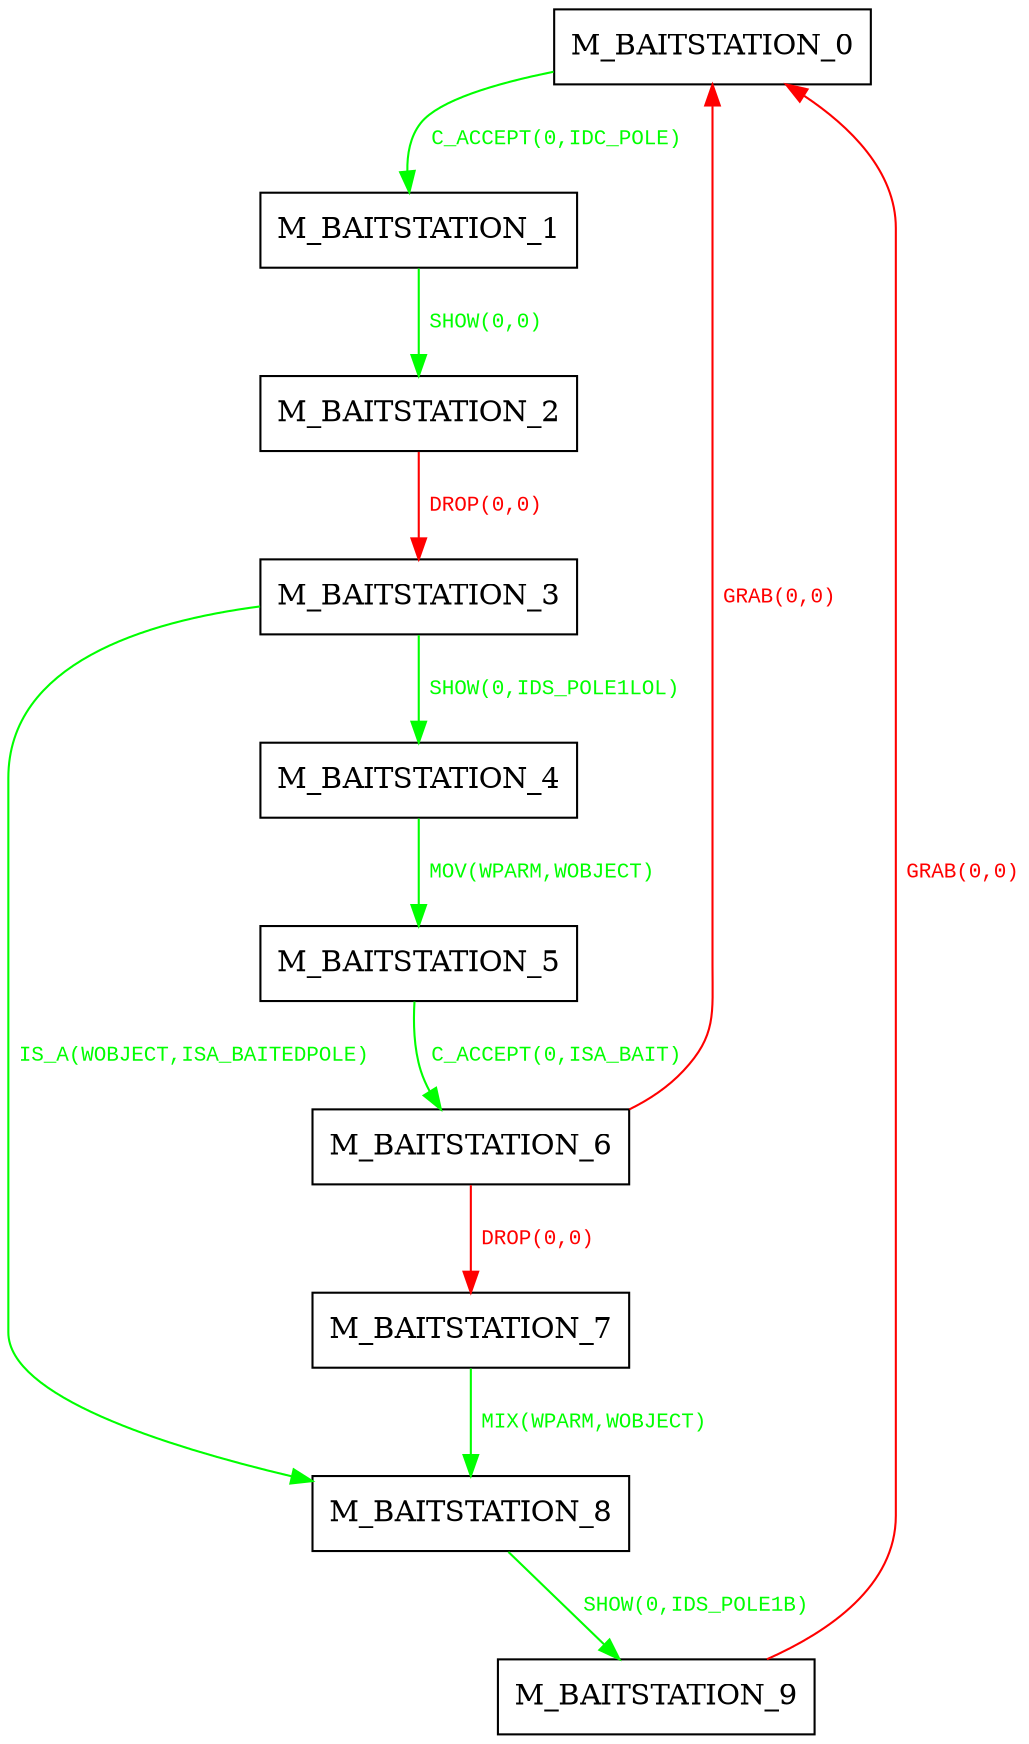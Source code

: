 digraph {
 node [shape=record];
"M_BAITSTATION_0" -> "M_BAITSTATION_1"[color=green, fontcolor=green, label=< <font face="Courier New" point-size="10">
C_ACCEPT(0,IDC_POLE)<br/>
</font>>];
"M_BAITSTATION_1" -> "M_BAITSTATION_2"[color=green, fontcolor=green, label=< <font face="Courier New" point-size="10">
SHOW(0,0)<br/>
</font>>];
"M_BAITSTATION_2" -> "M_BAITSTATION_3"[color=red, fontcolor=red, label=< <font face="Courier New" point-size="10">
DROP(0,0)<br/>
</font>>];
"M_BAITSTATION_3" -> "M_BAITSTATION_8"[color=green, fontcolor=green, label=< <font face="Courier New" point-size="10">
IS_A(WOBJECT,ISA_BAITEDPOLE)<br/>
</font>>];
"M_BAITSTATION_3" -> "M_BAITSTATION_4"[color=green, fontcolor=green, label=< <font face="Courier New" point-size="10">
SHOW(0,IDS_POLE1LOL)<br/>
</font>>];
"M_BAITSTATION_4" -> "M_BAITSTATION_5"[color=green, fontcolor=green, label=< <font face="Courier New" point-size="10">
MOV(WPARM,WOBJECT)<br/>
</font>>];
"M_BAITSTATION_5" -> "M_BAITSTATION_6"[color=green, fontcolor=green, label=< <font face="Courier New" point-size="10">
C_ACCEPT(0,ISA_BAIT)<br/>
</font>>];
"M_BAITSTATION_6" -> "M_BAITSTATION_7"[color=red, fontcolor=red, label=< <font face="Courier New" point-size="10">
DROP(0,0)<br/>
</font>>];
"M_BAITSTATION_6" -> "M_BAITSTATION_0"[color=red, fontcolor=red, label=< <font face="Courier New" point-size="10">
GRAB(0,0)<br/>
</font>>];
"M_BAITSTATION_7" -> "M_BAITSTATION_8"[color=green, fontcolor=green, label=< <font face="Courier New" point-size="10">
MIX(WPARM,WOBJECT)<br/>
</font>>];
"M_BAITSTATION_8" -> "M_BAITSTATION_9"[color=green, fontcolor=green, label=< <font face="Courier New" point-size="10">
SHOW(0,IDS_POLE1B)<br/>
</font>>];
"M_BAITSTATION_9" -> "M_BAITSTATION_0"[color=red, fontcolor=red, label=< <font face="Courier New" point-size="10">
GRAB(0,0)<br/>
</font>>];
}
